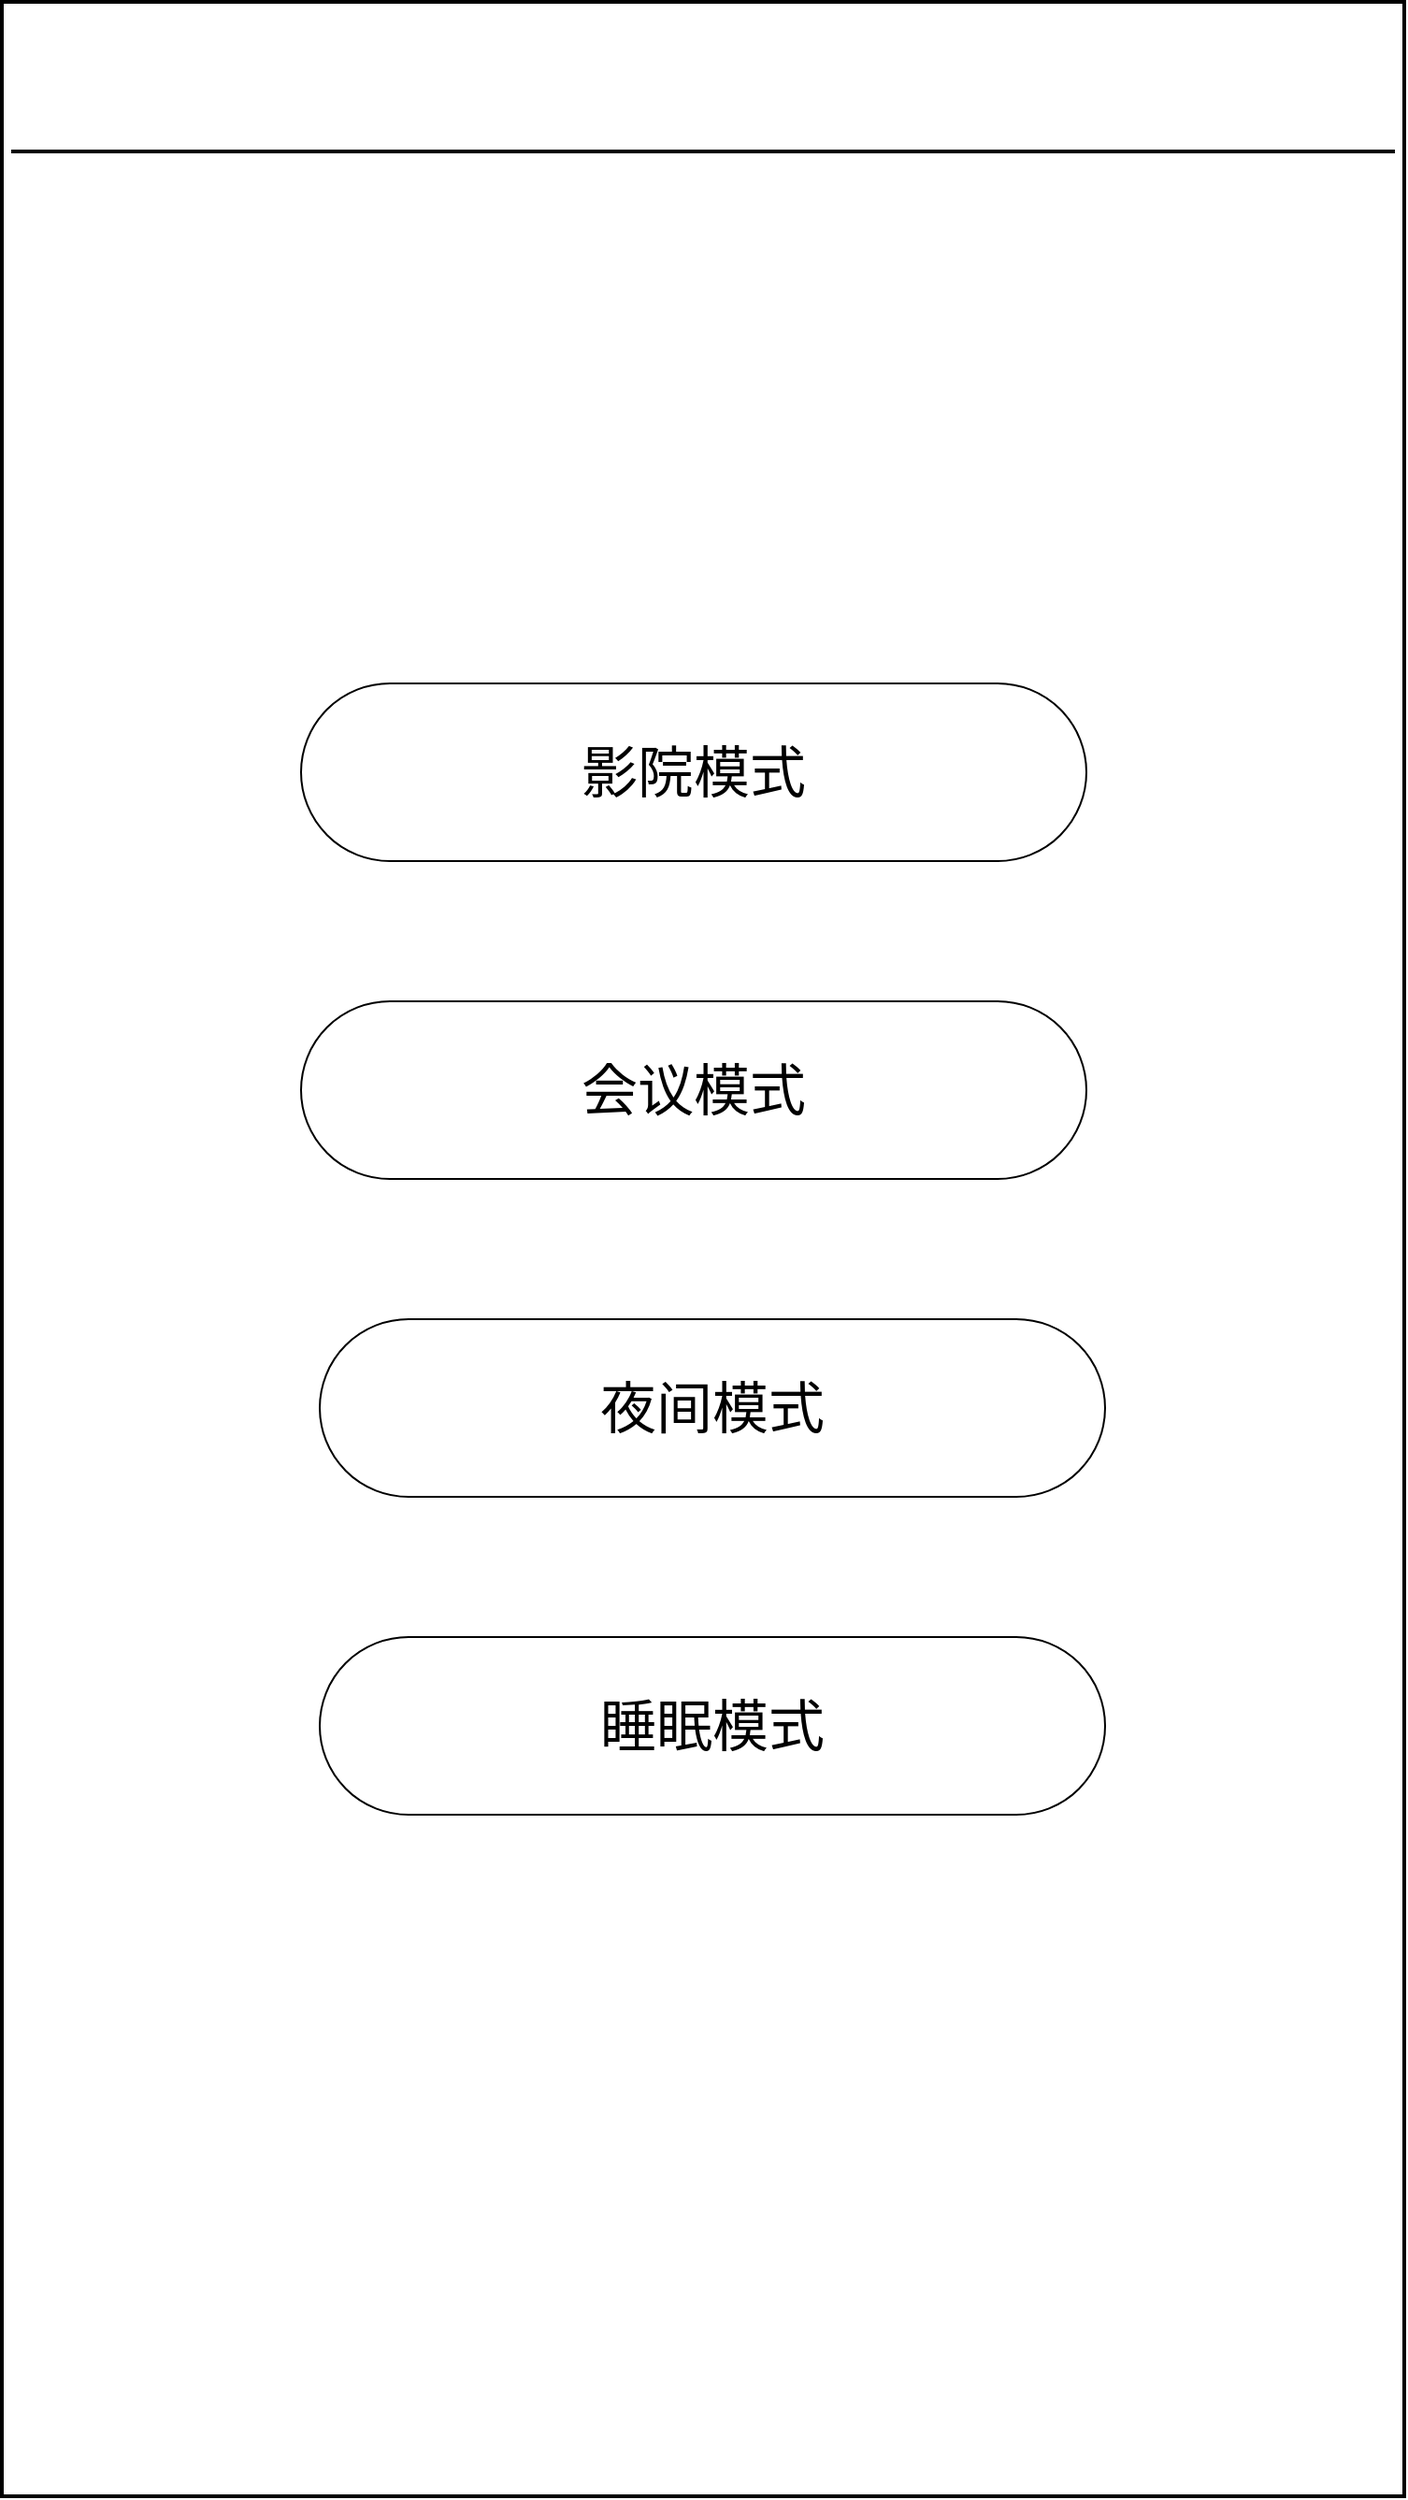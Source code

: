 <mxfile version="14.6.13" type="device"><diagram id="t3Zsj-SoPCaGFVRP6Pu0" name="第 1 页"><mxGraphModel dx="1551" dy="1174" grid="1" gridSize="10" guides="1" tooltips="1" connect="1" arrows="1" fold="1" page="1" pageScale="1" pageWidth="1654" pageHeight="1169" math="0" shadow="0"><root><mxCell id="0"/><mxCell id="1" parent="0"/><mxCell id="x7dPET--sqmFkIHKYOxS-1" value="" style="rounded=1;whiteSpace=wrap;html=1;fontSize=20;arcSize=0;strokeWidth=2;" parent="1" vertex="1"><mxGeometry x="510" y="90" width="750" height="1334" as="geometry"/></mxCell><mxCell id="x7dPET--sqmFkIHKYOxS-2" value="" style="line;strokeWidth=2;html=1;" parent="1" vertex="1"><mxGeometry x="515" y="160" width="740" height="20" as="geometry"/></mxCell><mxCell id="x7dPET--sqmFkIHKYOxS-7" value="&lt;font style=&quot;font-size: 30px&quot;&gt;影院模式&lt;/font&gt;" style="rounded=1;whiteSpace=wrap;html=1;arcSize=50;" parent="1" vertex="1"><mxGeometry x="670" y="454.5" width="420" height="95" as="geometry"/></mxCell><mxCell id="x7dPET--sqmFkIHKYOxS-8" value="&lt;span style=&quot;font-size: 30px&quot;&gt;会议模式&lt;/span&gt;" style="rounded=1;whiteSpace=wrap;html=1;arcSize=50;" parent="1" vertex="1"><mxGeometry x="670" y="624.5" width="420" height="95" as="geometry"/></mxCell><mxCell id="x7dPET--sqmFkIHKYOxS-9" value="&lt;span style=&quot;font-size: 30px&quot;&gt;夜间模式&lt;/span&gt;" style="rounded=1;whiteSpace=wrap;html=1;arcSize=50;" parent="1" vertex="1"><mxGeometry x="680" y="794.5" width="420" height="95" as="geometry"/></mxCell><mxCell id="x7dPET--sqmFkIHKYOxS-10" value="&lt;span style=&quot;font-size: 30px&quot;&gt;睡眠模式&lt;/span&gt;" style="rounded=1;whiteSpace=wrap;html=1;arcSize=50;" parent="1" vertex="1"><mxGeometry x="680" y="964.5" width="420" height="95" as="geometry"/></mxCell></root></mxGraphModel></diagram></mxfile>
